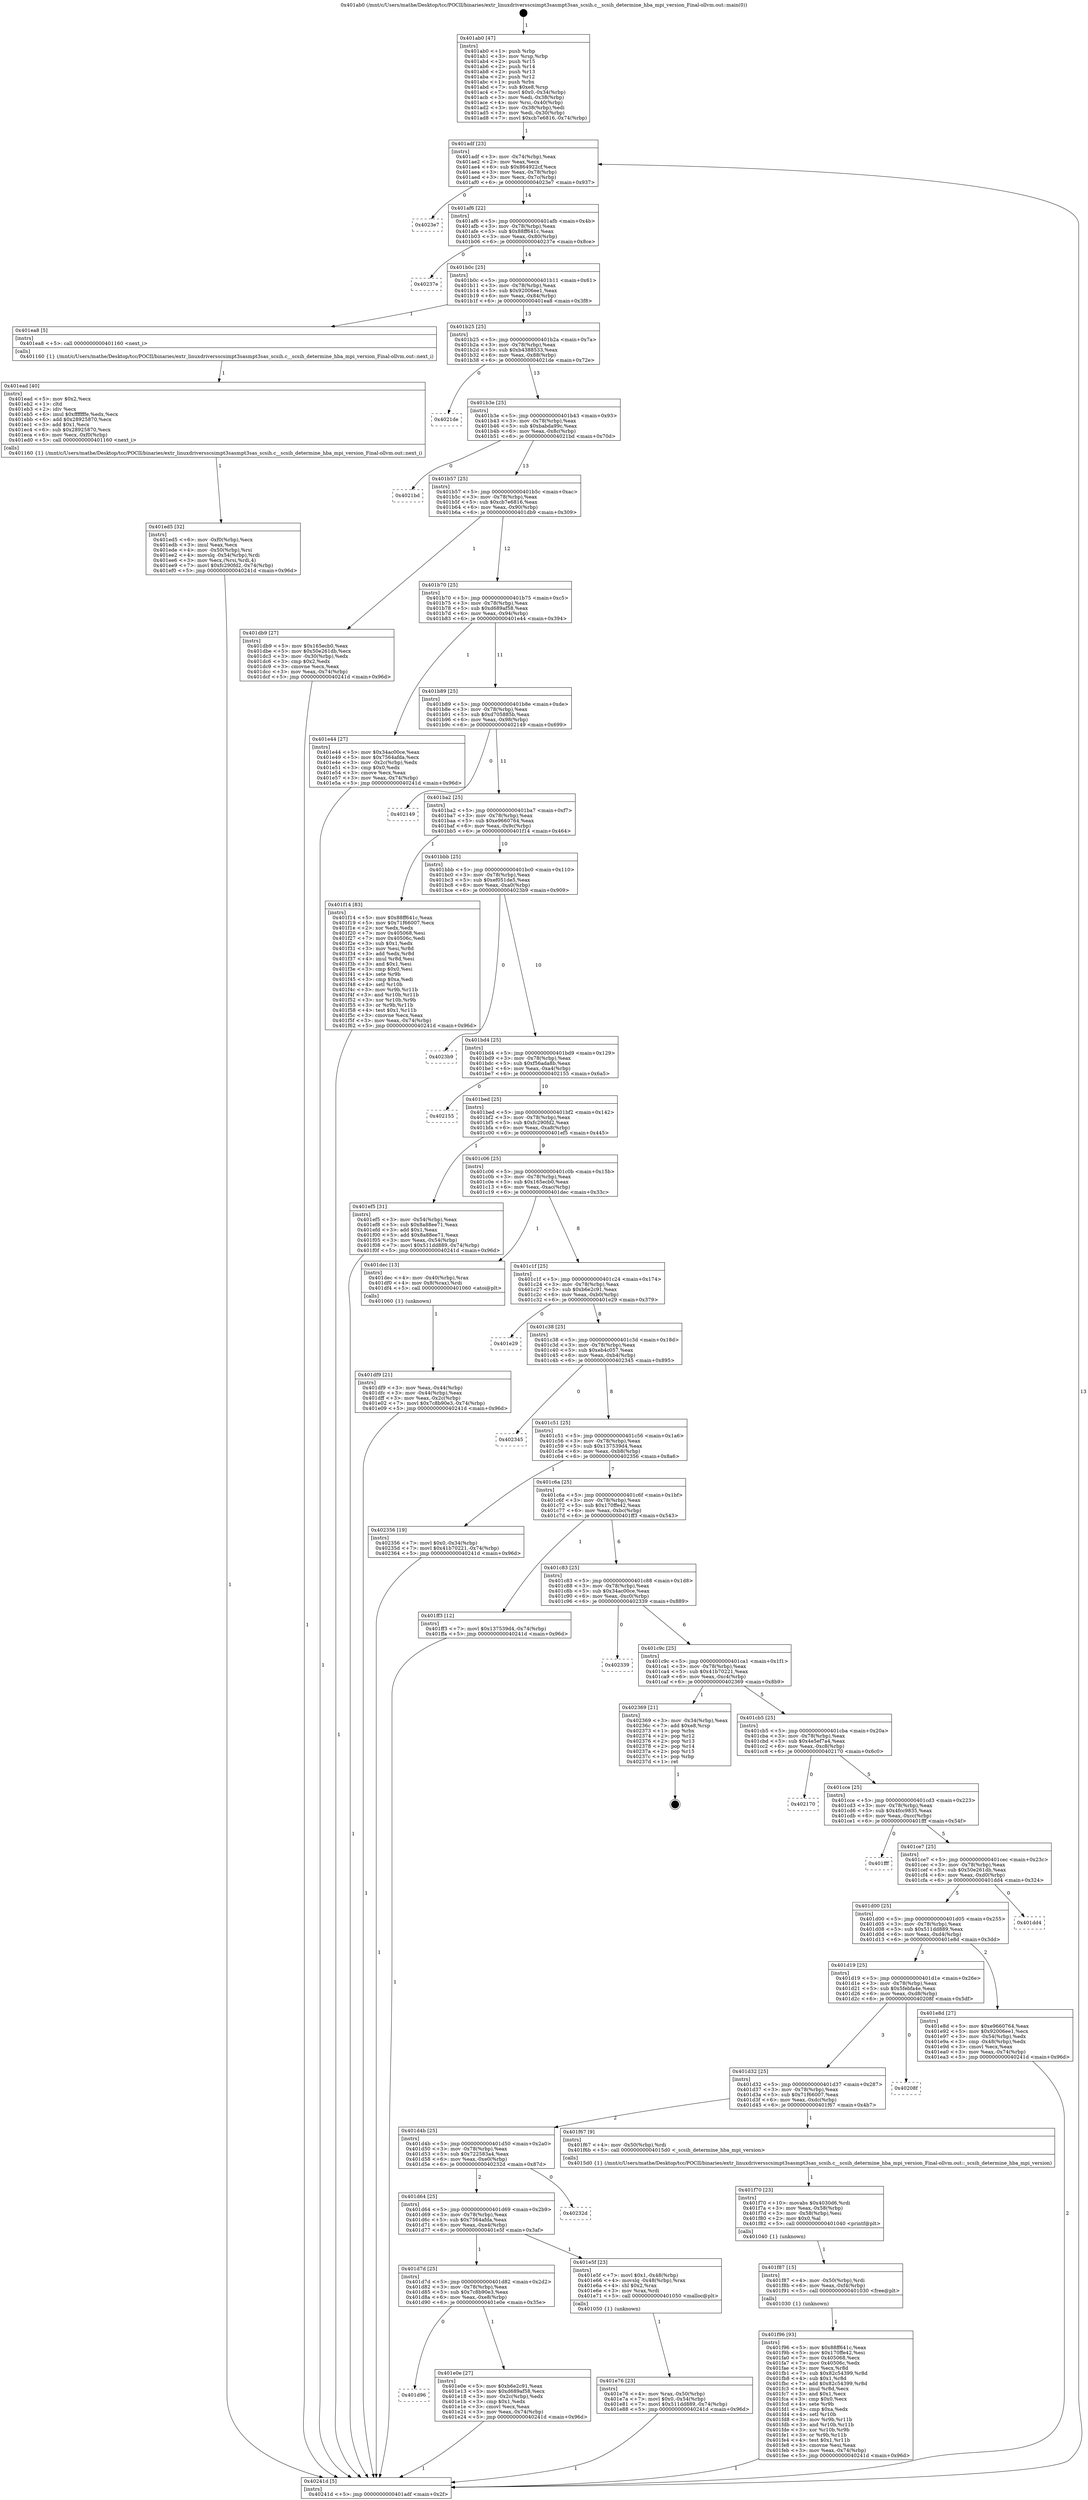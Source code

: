 digraph "0x401ab0" {
  label = "0x401ab0 (/mnt/c/Users/mathe/Desktop/tcc/POCII/binaries/extr_linuxdriversscsimpt3sasmpt3sas_scsih.c__scsih_determine_hba_mpi_version_Final-ollvm.out::main(0))"
  labelloc = "t"
  node[shape=record]

  Entry [label="",width=0.3,height=0.3,shape=circle,fillcolor=black,style=filled]
  "0x401adf" [label="{
     0x401adf [23]\l
     | [instrs]\l
     &nbsp;&nbsp;0x401adf \<+3\>: mov -0x74(%rbp),%eax\l
     &nbsp;&nbsp;0x401ae2 \<+2\>: mov %eax,%ecx\l
     &nbsp;&nbsp;0x401ae4 \<+6\>: sub $0x864922cf,%ecx\l
     &nbsp;&nbsp;0x401aea \<+3\>: mov %eax,-0x78(%rbp)\l
     &nbsp;&nbsp;0x401aed \<+3\>: mov %ecx,-0x7c(%rbp)\l
     &nbsp;&nbsp;0x401af0 \<+6\>: je 00000000004023e7 \<main+0x937\>\l
  }"]
  "0x4023e7" [label="{
     0x4023e7\l
  }", style=dashed]
  "0x401af6" [label="{
     0x401af6 [22]\l
     | [instrs]\l
     &nbsp;&nbsp;0x401af6 \<+5\>: jmp 0000000000401afb \<main+0x4b\>\l
     &nbsp;&nbsp;0x401afb \<+3\>: mov -0x78(%rbp),%eax\l
     &nbsp;&nbsp;0x401afe \<+5\>: sub $0x88ff641c,%eax\l
     &nbsp;&nbsp;0x401b03 \<+3\>: mov %eax,-0x80(%rbp)\l
     &nbsp;&nbsp;0x401b06 \<+6\>: je 000000000040237e \<main+0x8ce\>\l
  }"]
  Exit [label="",width=0.3,height=0.3,shape=circle,fillcolor=black,style=filled,peripheries=2]
  "0x40237e" [label="{
     0x40237e\l
  }", style=dashed]
  "0x401b0c" [label="{
     0x401b0c [25]\l
     | [instrs]\l
     &nbsp;&nbsp;0x401b0c \<+5\>: jmp 0000000000401b11 \<main+0x61\>\l
     &nbsp;&nbsp;0x401b11 \<+3\>: mov -0x78(%rbp),%eax\l
     &nbsp;&nbsp;0x401b14 \<+5\>: sub $0x92006ee1,%eax\l
     &nbsp;&nbsp;0x401b19 \<+6\>: mov %eax,-0x84(%rbp)\l
     &nbsp;&nbsp;0x401b1f \<+6\>: je 0000000000401ea8 \<main+0x3f8\>\l
  }"]
  "0x401f96" [label="{
     0x401f96 [93]\l
     | [instrs]\l
     &nbsp;&nbsp;0x401f96 \<+5\>: mov $0x88ff641c,%eax\l
     &nbsp;&nbsp;0x401f9b \<+5\>: mov $0x170ffe42,%esi\l
     &nbsp;&nbsp;0x401fa0 \<+7\>: mov 0x405068,%ecx\l
     &nbsp;&nbsp;0x401fa7 \<+7\>: mov 0x40506c,%edx\l
     &nbsp;&nbsp;0x401fae \<+3\>: mov %ecx,%r8d\l
     &nbsp;&nbsp;0x401fb1 \<+7\>: sub $0x82c54399,%r8d\l
     &nbsp;&nbsp;0x401fb8 \<+4\>: sub $0x1,%r8d\l
     &nbsp;&nbsp;0x401fbc \<+7\>: add $0x82c54399,%r8d\l
     &nbsp;&nbsp;0x401fc3 \<+4\>: imul %r8d,%ecx\l
     &nbsp;&nbsp;0x401fc7 \<+3\>: and $0x1,%ecx\l
     &nbsp;&nbsp;0x401fca \<+3\>: cmp $0x0,%ecx\l
     &nbsp;&nbsp;0x401fcd \<+4\>: sete %r9b\l
     &nbsp;&nbsp;0x401fd1 \<+3\>: cmp $0xa,%edx\l
     &nbsp;&nbsp;0x401fd4 \<+4\>: setl %r10b\l
     &nbsp;&nbsp;0x401fd8 \<+3\>: mov %r9b,%r11b\l
     &nbsp;&nbsp;0x401fdb \<+3\>: and %r10b,%r11b\l
     &nbsp;&nbsp;0x401fde \<+3\>: xor %r10b,%r9b\l
     &nbsp;&nbsp;0x401fe1 \<+3\>: or %r9b,%r11b\l
     &nbsp;&nbsp;0x401fe4 \<+4\>: test $0x1,%r11b\l
     &nbsp;&nbsp;0x401fe8 \<+3\>: cmovne %esi,%eax\l
     &nbsp;&nbsp;0x401feb \<+3\>: mov %eax,-0x74(%rbp)\l
     &nbsp;&nbsp;0x401fee \<+5\>: jmp 000000000040241d \<main+0x96d\>\l
  }"]
  "0x401ea8" [label="{
     0x401ea8 [5]\l
     | [instrs]\l
     &nbsp;&nbsp;0x401ea8 \<+5\>: call 0000000000401160 \<next_i\>\l
     | [calls]\l
     &nbsp;&nbsp;0x401160 \{1\} (/mnt/c/Users/mathe/Desktop/tcc/POCII/binaries/extr_linuxdriversscsimpt3sasmpt3sas_scsih.c__scsih_determine_hba_mpi_version_Final-ollvm.out::next_i)\l
  }"]
  "0x401b25" [label="{
     0x401b25 [25]\l
     | [instrs]\l
     &nbsp;&nbsp;0x401b25 \<+5\>: jmp 0000000000401b2a \<main+0x7a\>\l
     &nbsp;&nbsp;0x401b2a \<+3\>: mov -0x78(%rbp),%eax\l
     &nbsp;&nbsp;0x401b2d \<+5\>: sub $0xb4388533,%eax\l
     &nbsp;&nbsp;0x401b32 \<+6\>: mov %eax,-0x88(%rbp)\l
     &nbsp;&nbsp;0x401b38 \<+6\>: je 00000000004021de \<main+0x72e\>\l
  }"]
  "0x401f87" [label="{
     0x401f87 [15]\l
     | [instrs]\l
     &nbsp;&nbsp;0x401f87 \<+4\>: mov -0x50(%rbp),%rdi\l
     &nbsp;&nbsp;0x401f8b \<+6\>: mov %eax,-0xf4(%rbp)\l
     &nbsp;&nbsp;0x401f91 \<+5\>: call 0000000000401030 \<free@plt\>\l
     | [calls]\l
     &nbsp;&nbsp;0x401030 \{1\} (unknown)\l
  }"]
  "0x4021de" [label="{
     0x4021de\l
  }", style=dashed]
  "0x401b3e" [label="{
     0x401b3e [25]\l
     | [instrs]\l
     &nbsp;&nbsp;0x401b3e \<+5\>: jmp 0000000000401b43 \<main+0x93\>\l
     &nbsp;&nbsp;0x401b43 \<+3\>: mov -0x78(%rbp),%eax\l
     &nbsp;&nbsp;0x401b46 \<+5\>: sub $0xbabda99c,%eax\l
     &nbsp;&nbsp;0x401b4b \<+6\>: mov %eax,-0x8c(%rbp)\l
     &nbsp;&nbsp;0x401b51 \<+6\>: je 00000000004021bd \<main+0x70d\>\l
  }"]
  "0x401f70" [label="{
     0x401f70 [23]\l
     | [instrs]\l
     &nbsp;&nbsp;0x401f70 \<+10\>: movabs $0x4030d6,%rdi\l
     &nbsp;&nbsp;0x401f7a \<+3\>: mov %eax,-0x58(%rbp)\l
     &nbsp;&nbsp;0x401f7d \<+3\>: mov -0x58(%rbp),%esi\l
     &nbsp;&nbsp;0x401f80 \<+2\>: mov $0x0,%al\l
     &nbsp;&nbsp;0x401f82 \<+5\>: call 0000000000401040 \<printf@plt\>\l
     | [calls]\l
     &nbsp;&nbsp;0x401040 \{1\} (unknown)\l
  }"]
  "0x4021bd" [label="{
     0x4021bd\l
  }", style=dashed]
  "0x401b57" [label="{
     0x401b57 [25]\l
     | [instrs]\l
     &nbsp;&nbsp;0x401b57 \<+5\>: jmp 0000000000401b5c \<main+0xac\>\l
     &nbsp;&nbsp;0x401b5c \<+3\>: mov -0x78(%rbp),%eax\l
     &nbsp;&nbsp;0x401b5f \<+5\>: sub $0xcb7e6816,%eax\l
     &nbsp;&nbsp;0x401b64 \<+6\>: mov %eax,-0x90(%rbp)\l
     &nbsp;&nbsp;0x401b6a \<+6\>: je 0000000000401db9 \<main+0x309\>\l
  }"]
  "0x401ed5" [label="{
     0x401ed5 [32]\l
     | [instrs]\l
     &nbsp;&nbsp;0x401ed5 \<+6\>: mov -0xf0(%rbp),%ecx\l
     &nbsp;&nbsp;0x401edb \<+3\>: imul %eax,%ecx\l
     &nbsp;&nbsp;0x401ede \<+4\>: mov -0x50(%rbp),%rsi\l
     &nbsp;&nbsp;0x401ee2 \<+4\>: movslq -0x54(%rbp),%rdi\l
     &nbsp;&nbsp;0x401ee6 \<+3\>: mov %ecx,(%rsi,%rdi,4)\l
     &nbsp;&nbsp;0x401ee9 \<+7\>: movl $0xfc290fd2,-0x74(%rbp)\l
     &nbsp;&nbsp;0x401ef0 \<+5\>: jmp 000000000040241d \<main+0x96d\>\l
  }"]
  "0x401db9" [label="{
     0x401db9 [27]\l
     | [instrs]\l
     &nbsp;&nbsp;0x401db9 \<+5\>: mov $0x165ecb0,%eax\l
     &nbsp;&nbsp;0x401dbe \<+5\>: mov $0x50e261db,%ecx\l
     &nbsp;&nbsp;0x401dc3 \<+3\>: mov -0x30(%rbp),%edx\l
     &nbsp;&nbsp;0x401dc6 \<+3\>: cmp $0x2,%edx\l
     &nbsp;&nbsp;0x401dc9 \<+3\>: cmovne %ecx,%eax\l
     &nbsp;&nbsp;0x401dcc \<+3\>: mov %eax,-0x74(%rbp)\l
     &nbsp;&nbsp;0x401dcf \<+5\>: jmp 000000000040241d \<main+0x96d\>\l
  }"]
  "0x401b70" [label="{
     0x401b70 [25]\l
     | [instrs]\l
     &nbsp;&nbsp;0x401b70 \<+5\>: jmp 0000000000401b75 \<main+0xc5\>\l
     &nbsp;&nbsp;0x401b75 \<+3\>: mov -0x78(%rbp),%eax\l
     &nbsp;&nbsp;0x401b78 \<+5\>: sub $0xd689af58,%eax\l
     &nbsp;&nbsp;0x401b7d \<+6\>: mov %eax,-0x94(%rbp)\l
     &nbsp;&nbsp;0x401b83 \<+6\>: je 0000000000401e44 \<main+0x394\>\l
  }"]
  "0x40241d" [label="{
     0x40241d [5]\l
     | [instrs]\l
     &nbsp;&nbsp;0x40241d \<+5\>: jmp 0000000000401adf \<main+0x2f\>\l
  }"]
  "0x401ab0" [label="{
     0x401ab0 [47]\l
     | [instrs]\l
     &nbsp;&nbsp;0x401ab0 \<+1\>: push %rbp\l
     &nbsp;&nbsp;0x401ab1 \<+3\>: mov %rsp,%rbp\l
     &nbsp;&nbsp;0x401ab4 \<+2\>: push %r15\l
     &nbsp;&nbsp;0x401ab6 \<+2\>: push %r14\l
     &nbsp;&nbsp;0x401ab8 \<+2\>: push %r13\l
     &nbsp;&nbsp;0x401aba \<+2\>: push %r12\l
     &nbsp;&nbsp;0x401abc \<+1\>: push %rbx\l
     &nbsp;&nbsp;0x401abd \<+7\>: sub $0xe8,%rsp\l
     &nbsp;&nbsp;0x401ac4 \<+7\>: movl $0x0,-0x34(%rbp)\l
     &nbsp;&nbsp;0x401acb \<+3\>: mov %edi,-0x38(%rbp)\l
     &nbsp;&nbsp;0x401ace \<+4\>: mov %rsi,-0x40(%rbp)\l
     &nbsp;&nbsp;0x401ad2 \<+3\>: mov -0x38(%rbp),%edi\l
     &nbsp;&nbsp;0x401ad5 \<+3\>: mov %edi,-0x30(%rbp)\l
     &nbsp;&nbsp;0x401ad8 \<+7\>: movl $0xcb7e6816,-0x74(%rbp)\l
  }"]
  "0x401ead" [label="{
     0x401ead [40]\l
     | [instrs]\l
     &nbsp;&nbsp;0x401ead \<+5\>: mov $0x2,%ecx\l
     &nbsp;&nbsp;0x401eb2 \<+1\>: cltd\l
     &nbsp;&nbsp;0x401eb3 \<+2\>: idiv %ecx\l
     &nbsp;&nbsp;0x401eb5 \<+6\>: imul $0xfffffffe,%edx,%ecx\l
     &nbsp;&nbsp;0x401ebb \<+6\>: add $0x28925870,%ecx\l
     &nbsp;&nbsp;0x401ec1 \<+3\>: add $0x1,%ecx\l
     &nbsp;&nbsp;0x401ec4 \<+6\>: sub $0x28925870,%ecx\l
     &nbsp;&nbsp;0x401eca \<+6\>: mov %ecx,-0xf0(%rbp)\l
     &nbsp;&nbsp;0x401ed0 \<+5\>: call 0000000000401160 \<next_i\>\l
     | [calls]\l
     &nbsp;&nbsp;0x401160 \{1\} (/mnt/c/Users/mathe/Desktop/tcc/POCII/binaries/extr_linuxdriversscsimpt3sasmpt3sas_scsih.c__scsih_determine_hba_mpi_version_Final-ollvm.out::next_i)\l
  }"]
  "0x401e44" [label="{
     0x401e44 [27]\l
     | [instrs]\l
     &nbsp;&nbsp;0x401e44 \<+5\>: mov $0x34ac00ce,%eax\l
     &nbsp;&nbsp;0x401e49 \<+5\>: mov $0x7564afda,%ecx\l
     &nbsp;&nbsp;0x401e4e \<+3\>: mov -0x2c(%rbp),%edx\l
     &nbsp;&nbsp;0x401e51 \<+3\>: cmp $0x0,%edx\l
     &nbsp;&nbsp;0x401e54 \<+3\>: cmove %ecx,%eax\l
     &nbsp;&nbsp;0x401e57 \<+3\>: mov %eax,-0x74(%rbp)\l
     &nbsp;&nbsp;0x401e5a \<+5\>: jmp 000000000040241d \<main+0x96d\>\l
  }"]
  "0x401b89" [label="{
     0x401b89 [25]\l
     | [instrs]\l
     &nbsp;&nbsp;0x401b89 \<+5\>: jmp 0000000000401b8e \<main+0xde\>\l
     &nbsp;&nbsp;0x401b8e \<+3\>: mov -0x78(%rbp),%eax\l
     &nbsp;&nbsp;0x401b91 \<+5\>: sub $0xd705885b,%eax\l
     &nbsp;&nbsp;0x401b96 \<+6\>: mov %eax,-0x98(%rbp)\l
     &nbsp;&nbsp;0x401b9c \<+6\>: je 0000000000402149 \<main+0x699\>\l
  }"]
  "0x401e76" [label="{
     0x401e76 [23]\l
     | [instrs]\l
     &nbsp;&nbsp;0x401e76 \<+4\>: mov %rax,-0x50(%rbp)\l
     &nbsp;&nbsp;0x401e7a \<+7\>: movl $0x0,-0x54(%rbp)\l
     &nbsp;&nbsp;0x401e81 \<+7\>: movl $0x511dd889,-0x74(%rbp)\l
     &nbsp;&nbsp;0x401e88 \<+5\>: jmp 000000000040241d \<main+0x96d\>\l
  }"]
  "0x402149" [label="{
     0x402149\l
  }", style=dashed]
  "0x401ba2" [label="{
     0x401ba2 [25]\l
     | [instrs]\l
     &nbsp;&nbsp;0x401ba2 \<+5\>: jmp 0000000000401ba7 \<main+0xf7\>\l
     &nbsp;&nbsp;0x401ba7 \<+3\>: mov -0x78(%rbp),%eax\l
     &nbsp;&nbsp;0x401baa \<+5\>: sub $0xe9660764,%eax\l
     &nbsp;&nbsp;0x401baf \<+6\>: mov %eax,-0x9c(%rbp)\l
     &nbsp;&nbsp;0x401bb5 \<+6\>: je 0000000000401f14 \<main+0x464\>\l
  }"]
  "0x401d96" [label="{
     0x401d96\l
  }", style=dashed]
  "0x401f14" [label="{
     0x401f14 [83]\l
     | [instrs]\l
     &nbsp;&nbsp;0x401f14 \<+5\>: mov $0x88ff641c,%eax\l
     &nbsp;&nbsp;0x401f19 \<+5\>: mov $0x71f66007,%ecx\l
     &nbsp;&nbsp;0x401f1e \<+2\>: xor %edx,%edx\l
     &nbsp;&nbsp;0x401f20 \<+7\>: mov 0x405068,%esi\l
     &nbsp;&nbsp;0x401f27 \<+7\>: mov 0x40506c,%edi\l
     &nbsp;&nbsp;0x401f2e \<+3\>: sub $0x1,%edx\l
     &nbsp;&nbsp;0x401f31 \<+3\>: mov %esi,%r8d\l
     &nbsp;&nbsp;0x401f34 \<+3\>: add %edx,%r8d\l
     &nbsp;&nbsp;0x401f37 \<+4\>: imul %r8d,%esi\l
     &nbsp;&nbsp;0x401f3b \<+3\>: and $0x1,%esi\l
     &nbsp;&nbsp;0x401f3e \<+3\>: cmp $0x0,%esi\l
     &nbsp;&nbsp;0x401f41 \<+4\>: sete %r9b\l
     &nbsp;&nbsp;0x401f45 \<+3\>: cmp $0xa,%edi\l
     &nbsp;&nbsp;0x401f48 \<+4\>: setl %r10b\l
     &nbsp;&nbsp;0x401f4c \<+3\>: mov %r9b,%r11b\l
     &nbsp;&nbsp;0x401f4f \<+3\>: and %r10b,%r11b\l
     &nbsp;&nbsp;0x401f52 \<+3\>: xor %r10b,%r9b\l
     &nbsp;&nbsp;0x401f55 \<+3\>: or %r9b,%r11b\l
     &nbsp;&nbsp;0x401f58 \<+4\>: test $0x1,%r11b\l
     &nbsp;&nbsp;0x401f5c \<+3\>: cmovne %ecx,%eax\l
     &nbsp;&nbsp;0x401f5f \<+3\>: mov %eax,-0x74(%rbp)\l
     &nbsp;&nbsp;0x401f62 \<+5\>: jmp 000000000040241d \<main+0x96d\>\l
  }"]
  "0x401bbb" [label="{
     0x401bbb [25]\l
     | [instrs]\l
     &nbsp;&nbsp;0x401bbb \<+5\>: jmp 0000000000401bc0 \<main+0x110\>\l
     &nbsp;&nbsp;0x401bc0 \<+3\>: mov -0x78(%rbp),%eax\l
     &nbsp;&nbsp;0x401bc3 \<+5\>: sub $0xef051de5,%eax\l
     &nbsp;&nbsp;0x401bc8 \<+6\>: mov %eax,-0xa0(%rbp)\l
     &nbsp;&nbsp;0x401bce \<+6\>: je 00000000004023b9 \<main+0x909\>\l
  }"]
  "0x401e0e" [label="{
     0x401e0e [27]\l
     | [instrs]\l
     &nbsp;&nbsp;0x401e0e \<+5\>: mov $0xb6e2c91,%eax\l
     &nbsp;&nbsp;0x401e13 \<+5\>: mov $0xd689af58,%ecx\l
     &nbsp;&nbsp;0x401e18 \<+3\>: mov -0x2c(%rbp),%edx\l
     &nbsp;&nbsp;0x401e1b \<+3\>: cmp $0x1,%edx\l
     &nbsp;&nbsp;0x401e1e \<+3\>: cmovl %ecx,%eax\l
     &nbsp;&nbsp;0x401e21 \<+3\>: mov %eax,-0x74(%rbp)\l
     &nbsp;&nbsp;0x401e24 \<+5\>: jmp 000000000040241d \<main+0x96d\>\l
  }"]
  "0x4023b9" [label="{
     0x4023b9\l
  }", style=dashed]
  "0x401bd4" [label="{
     0x401bd4 [25]\l
     | [instrs]\l
     &nbsp;&nbsp;0x401bd4 \<+5\>: jmp 0000000000401bd9 \<main+0x129\>\l
     &nbsp;&nbsp;0x401bd9 \<+3\>: mov -0x78(%rbp),%eax\l
     &nbsp;&nbsp;0x401bdc \<+5\>: sub $0xf56ada8b,%eax\l
     &nbsp;&nbsp;0x401be1 \<+6\>: mov %eax,-0xa4(%rbp)\l
     &nbsp;&nbsp;0x401be7 \<+6\>: je 0000000000402155 \<main+0x6a5\>\l
  }"]
  "0x401d7d" [label="{
     0x401d7d [25]\l
     | [instrs]\l
     &nbsp;&nbsp;0x401d7d \<+5\>: jmp 0000000000401d82 \<main+0x2d2\>\l
     &nbsp;&nbsp;0x401d82 \<+3\>: mov -0x78(%rbp),%eax\l
     &nbsp;&nbsp;0x401d85 \<+5\>: sub $0x7c8b90e3,%eax\l
     &nbsp;&nbsp;0x401d8a \<+6\>: mov %eax,-0xe8(%rbp)\l
     &nbsp;&nbsp;0x401d90 \<+6\>: je 0000000000401e0e \<main+0x35e\>\l
  }"]
  "0x402155" [label="{
     0x402155\l
  }", style=dashed]
  "0x401bed" [label="{
     0x401bed [25]\l
     | [instrs]\l
     &nbsp;&nbsp;0x401bed \<+5\>: jmp 0000000000401bf2 \<main+0x142\>\l
     &nbsp;&nbsp;0x401bf2 \<+3\>: mov -0x78(%rbp),%eax\l
     &nbsp;&nbsp;0x401bf5 \<+5\>: sub $0xfc290fd2,%eax\l
     &nbsp;&nbsp;0x401bfa \<+6\>: mov %eax,-0xa8(%rbp)\l
     &nbsp;&nbsp;0x401c00 \<+6\>: je 0000000000401ef5 \<main+0x445\>\l
  }"]
  "0x401e5f" [label="{
     0x401e5f [23]\l
     | [instrs]\l
     &nbsp;&nbsp;0x401e5f \<+7\>: movl $0x1,-0x48(%rbp)\l
     &nbsp;&nbsp;0x401e66 \<+4\>: movslq -0x48(%rbp),%rax\l
     &nbsp;&nbsp;0x401e6a \<+4\>: shl $0x2,%rax\l
     &nbsp;&nbsp;0x401e6e \<+3\>: mov %rax,%rdi\l
     &nbsp;&nbsp;0x401e71 \<+5\>: call 0000000000401050 \<malloc@plt\>\l
     | [calls]\l
     &nbsp;&nbsp;0x401050 \{1\} (unknown)\l
  }"]
  "0x401ef5" [label="{
     0x401ef5 [31]\l
     | [instrs]\l
     &nbsp;&nbsp;0x401ef5 \<+3\>: mov -0x54(%rbp),%eax\l
     &nbsp;&nbsp;0x401ef8 \<+5\>: sub $0x8a88ee71,%eax\l
     &nbsp;&nbsp;0x401efd \<+3\>: add $0x1,%eax\l
     &nbsp;&nbsp;0x401f00 \<+5\>: add $0x8a88ee71,%eax\l
     &nbsp;&nbsp;0x401f05 \<+3\>: mov %eax,-0x54(%rbp)\l
     &nbsp;&nbsp;0x401f08 \<+7\>: movl $0x511dd889,-0x74(%rbp)\l
     &nbsp;&nbsp;0x401f0f \<+5\>: jmp 000000000040241d \<main+0x96d\>\l
  }"]
  "0x401c06" [label="{
     0x401c06 [25]\l
     | [instrs]\l
     &nbsp;&nbsp;0x401c06 \<+5\>: jmp 0000000000401c0b \<main+0x15b\>\l
     &nbsp;&nbsp;0x401c0b \<+3\>: mov -0x78(%rbp),%eax\l
     &nbsp;&nbsp;0x401c0e \<+5\>: sub $0x165ecb0,%eax\l
     &nbsp;&nbsp;0x401c13 \<+6\>: mov %eax,-0xac(%rbp)\l
     &nbsp;&nbsp;0x401c19 \<+6\>: je 0000000000401dec \<main+0x33c\>\l
  }"]
  "0x401d64" [label="{
     0x401d64 [25]\l
     | [instrs]\l
     &nbsp;&nbsp;0x401d64 \<+5\>: jmp 0000000000401d69 \<main+0x2b9\>\l
     &nbsp;&nbsp;0x401d69 \<+3\>: mov -0x78(%rbp),%eax\l
     &nbsp;&nbsp;0x401d6c \<+5\>: sub $0x7564afda,%eax\l
     &nbsp;&nbsp;0x401d71 \<+6\>: mov %eax,-0xe4(%rbp)\l
     &nbsp;&nbsp;0x401d77 \<+6\>: je 0000000000401e5f \<main+0x3af\>\l
  }"]
  "0x401dec" [label="{
     0x401dec [13]\l
     | [instrs]\l
     &nbsp;&nbsp;0x401dec \<+4\>: mov -0x40(%rbp),%rax\l
     &nbsp;&nbsp;0x401df0 \<+4\>: mov 0x8(%rax),%rdi\l
     &nbsp;&nbsp;0x401df4 \<+5\>: call 0000000000401060 \<atoi@plt\>\l
     | [calls]\l
     &nbsp;&nbsp;0x401060 \{1\} (unknown)\l
  }"]
  "0x401c1f" [label="{
     0x401c1f [25]\l
     | [instrs]\l
     &nbsp;&nbsp;0x401c1f \<+5\>: jmp 0000000000401c24 \<main+0x174\>\l
     &nbsp;&nbsp;0x401c24 \<+3\>: mov -0x78(%rbp),%eax\l
     &nbsp;&nbsp;0x401c27 \<+5\>: sub $0xb6e2c91,%eax\l
     &nbsp;&nbsp;0x401c2c \<+6\>: mov %eax,-0xb0(%rbp)\l
     &nbsp;&nbsp;0x401c32 \<+6\>: je 0000000000401e29 \<main+0x379\>\l
  }"]
  "0x401df9" [label="{
     0x401df9 [21]\l
     | [instrs]\l
     &nbsp;&nbsp;0x401df9 \<+3\>: mov %eax,-0x44(%rbp)\l
     &nbsp;&nbsp;0x401dfc \<+3\>: mov -0x44(%rbp),%eax\l
     &nbsp;&nbsp;0x401dff \<+3\>: mov %eax,-0x2c(%rbp)\l
     &nbsp;&nbsp;0x401e02 \<+7\>: movl $0x7c8b90e3,-0x74(%rbp)\l
     &nbsp;&nbsp;0x401e09 \<+5\>: jmp 000000000040241d \<main+0x96d\>\l
  }"]
  "0x40232d" [label="{
     0x40232d\l
  }", style=dashed]
  "0x401e29" [label="{
     0x401e29\l
  }", style=dashed]
  "0x401c38" [label="{
     0x401c38 [25]\l
     | [instrs]\l
     &nbsp;&nbsp;0x401c38 \<+5\>: jmp 0000000000401c3d \<main+0x18d\>\l
     &nbsp;&nbsp;0x401c3d \<+3\>: mov -0x78(%rbp),%eax\l
     &nbsp;&nbsp;0x401c40 \<+5\>: sub $0xeb4c057,%eax\l
     &nbsp;&nbsp;0x401c45 \<+6\>: mov %eax,-0xb4(%rbp)\l
     &nbsp;&nbsp;0x401c4b \<+6\>: je 0000000000402345 \<main+0x895\>\l
  }"]
  "0x401d4b" [label="{
     0x401d4b [25]\l
     | [instrs]\l
     &nbsp;&nbsp;0x401d4b \<+5\>: jmp 0000000000401d50 \<main+0x2a0\>\l
     &nbsp;&nbsp;0x401d50 \<+3\>: mov -0x78(%rbp),%eax\l
     &nbsp;&nbsp;0x401d53 \<+5\>: sub $0x722583a4,%eax\l
     &nbsp;&nbsp;0x401d58 \<+6\>: mov %eax,-0xe0(%rbp)\l
     &nbsp;&nbsp;0x401d5e \<+6\>: je 000000000040232d \<main+0x87d\>\l
  }"]
  "0x402345" [label="{
     0x402345\l
  }", style=dashed]
  "0x401c51" [label="{
     0x401c51 [25]\l
     | [instrs]\l
     &nbsp;&nbsp;0x401c51 \<+5\>: jmp 0000000000401c56 \<main+0x1a6\>\l
     &nbsp;&nbsp;0x401c56 \<+3\>: mov -0x78(%rbp),%eax\l
     &nbsp;&nbsp;0x401c59 \<+5\>: sub $0x137539d4,%eax\l
     &nbsp;&nbsp;0x401c5e \<+6\>: mov %eax,-0xb8(%rbp)\l
     &nbsp;&nbsp;0x401c64 \<+6\>: je 0000000000402356 \<main+0x8a6\>\l
  }"]
  "0x401f67" [label="{
     0x401f67 [9]\l
     | [instrs]\l
     &nbsp;&nbsp;0x401f67 \<+4\>: mov -0x50(%rbp),%rdi\l
     &nbsp;&nbsp;0x401f6b \<+5\>: call 00000000004015d0 \<_scsih_determine_hba_mpi_version\>\l
     | [calls]\l
     &nbsp;&nbsp;0x4015d0 \{1\} (/mnt/c/Users/mathe/Desktop/tcc/POCII/binaries/extr_linuxdriversscsimpt3sasmpt3sas_scsih.c__scsih_determine_hba_mpi_version_Final-ollvm.out::_scsih_determine_hba_mpi_version)\l
  }"]
  "0x402356" [label="{
     0x402356 [19]\l
     | [instrs]\l
     &nbsp;&nbsp;0x402356 \<+7\>: movl $0x0,-0x34(%rbp)\l
     &nbsp;&nbsp;0x40235d \<+7\>: movl $0x41b70221,-0x74(%rbp)\l
     &nbsp;&nbsp;0x402364 \<+5\>: jmp 000000000040241d \<main+0x96d\>\l
  }"]
  "0x401c6a" [label="{
     0x401c6a [25]\l
     | [instrs]\l
     &nbsp;&nbsp;0x401c6a \<+5\>: jmp 0000000000401c6f \<main+0x1bf\>\l
     &nbsp;&nbsp;0x401c6f \<+3\>: mov -0x78(%rbp),%eax\l
     &nbsp;&nbsp;0x401c72 \<+5\>: sub $0x170ffe42,%eax\l
     &nbsp;&nbsp;0x401c77 \<+6\>: mov %eax,-0xbc(%rbp)\l
     &nbsp;&nbsp;0x401c7d \<+6\>: je 0000000000401ff3 \<main+0x543\>\l
  }"]
  "0x401d32" [label="{
     0x401d32 [25]\l
     | [instrs]\l
     &nbsp;&nbsp;0x401d32 \<+5\>: jmp 0000000000401d37 \<main+0x287\>\l
     &nbsp;&nbsp;0x401d37 \<+3\>: mov -0x78(%rbp),%eax\l
     &nbsp;&nbsp;0x401d3a \<+5\>: sub $0x71f66007,%eax\l
     &nbsp;&nbsp;0x401d3f \<+6\>: mov %eax,-0xdc(%rbp)\l
     &nbsp;&nbsp;0x401d45 \<+6\>: je 0000000000401f67 \<main+0x4b7\>\l
  }"]
  "0x401ff3" [label="{
     0x401ff3 [12]\l
     | [instrs]\l
     &nbsp;&nbsp;0x401ff3 \<+7\>: movl $0x137539d4,-0x74(%rbp)\l
     &nbsp;&nbsp;0x401ffa \<+5\>: jmp 000000000040241d \<main+0x96d\>\l
  }"]
  "0x401c83" [label="{
     0x401c83 [25]\l
     | [instrs]\l
     &nbsp;&nbsp;0x401c83 \<+5\>: jmp 0000000000401c88 \<main+0x1d8\>\l
     &nbsp;&nbsp;0x401c88 \<+3\>: mov -0x78(%rbp),%eax\l
     &nbsp;&nbsp;0x401c8b \<+5\>: sub $0x34ac00ce,%eax\l
     &nbsp;&nbsp;0x401c90 \<+6\>: mov %eax,-0xc0(%rbp)\l
     &nbsp;&nbsp;0x401c96 \<+6\>: je 0000000000402339 \<main+0x889\>\l
  }"]
  "0x40208f" [label="{
     0x40208f\l
  }", style=dashed]
  "0x402339" [label="{
     0x402339\l
  }", style=dashed]
  "0x401c9c" [label="{
     0x401c9c [25]\l
     | [instrs]\l
     &nbsp;&nbsp;0x401c9c \<+5\>: jmp 0000000000401ca1 \<main+0x1f1\>\l
     &nbsp;&nbsp;0x401ca1 \<+3\>: mov -0x78(%rbp),%eax\l
     &nbsp;&nbsp;0x401ca4 \<+5\>: sub $0x41b70221,%eax\l
     &nbsp;&nbsp;0x401ca9 \<+6\>: mov %eax,-0xc4(%rbp)\l
     &nbsp;&nbsp;0x401caf \<+6\>: je 0000000000402369 \<main+0x8b9\>\l
  }"]
  "0x401d19" [label="{
     0x401d19 [25]\l
     | [instrs]\l
     &nbsp;&nbsp;0x401d19 \<+5\>: jmp 0000000000401d1e \<main+0x26e\>\l
     &nbsp;&nbsp;0x401d1e \<+3\>: mov -0x78(%rbp),%eax\l
     &nbsp;&nbsp;0x401d21 \<+5\>: sub $0x5febfa4e,%eax\l
     &nbsp;&nbsp;0x401d26 \<+6\>: mov %eax,-0xd8(%rbp)\l
     &nbsp;&nbsp;0x401d2c \<+6\>: je 000000000040208f \<main+0x5df\>\l
  }"]
  "0x402369" [label="{
     0x402369 [21]\l
     | [instrs]\l
     &nbsp;&nbsp;0x402369 \<+3\>: mov -0x34(%rbp),%eax\l
     &nbsp;&nbsp;0x40236c \<+7\>: add $0xe8,%rsp\l
     &nbsp;&nbsp;0x402373 \<+1\>: pop %rbx\l
     &nbsp;&nbsp;0x402374 \<+2\>: pop %r12\l
     &nbsp;&nbsp;0x402376 \<+2\>: pop %r13\l
     &nbsp;&nbsp;0x402378 \<+2\>: pop %r14\l
     &nbsp;&nbsp;0x40237a \<+2\>: pop %r15\l
     &nbsp;&nbsp;0x40237c \<+1\>: pop %rbp\l
     &nbsp;&nbsp;0x40237d \<+1\>: ret\l
  }"]
  "0x401cb5" [label="{
     0x401cb5 [25]\l
     | [instrs]\l
     &nbsp;&nbsp;0x401cb5 \<+5\>: jmp 0000000000401cba \<main+0x20a\>\l
     &nbsp;&nbsp;0x401cba \<+3\>: mov -0x78(%rbp),%eax\l
     &nbsp;&nbsp;0x401cbd \<+5\>: sub $0x4e5ef7a4,%eax\l
     &nbsp;&nbsp;0x401cc2 \<+6\>: mov %eax,-0xc8(%rbp)\l
     &nbsp;&nbsp;0x401cc8 \<+6\>: je 0000000000402170 \<main+0x6c0\>\l
  }"]
  "0x401e8d" [label="{
     0x401e8d [27]\l
     | [instrs]\l
     &nbsp;&nbsp;0x401e8d \<+5\>: mov $0xe9660764,%eax\l
     &nbsp;&nbsp;0x401e92 \<+5\>: mov $0x92006ee1,%ecx\l
     &nbsp;&nbsp;0x401e97 \<+3\>: mov -0x54(%rbp),%edx\l
     &nbsp;&nbsp;0x401e9a \<+3\>: cmp -0x48(%rbp),%edx\l
     &nbsp;&nbsp;0x401e9d \<+3\>: cmovl %ecx,%eax\l
     &nbsp;&nbsp;0x401ea0 \<+3\>: mov %eax,-0x74(%rbp)\l
     &nbsp;&nbsp;0x401ea3 \<+5\>: jmp 000000000040241d \<main+0x96d\>\l
  }"]
  "0x402170" [label="{
     0x402170\l
  }", style=dashed]
  "0x401cce" [label="{
     0x401cce [25]\l
     | [instrs]\l
     &nbsp;&nbsp;0x401cce \<+5\>: jmp 0000000000401cd3 \<main+0x223\>\l
     &nbsp;&nbsp;0x401cd3 \<+3\>: mov -0x78(%rbp),%eax\l
     &nbsp;&nbsp;0x401cd6 \<+5\>: sub $0x4fcc9835,%eax\l
     &nbsp;&nbsp;0x401cdb \<+6\>: mov %eax,-0xcc(%rbp)\l
     &nbsp;&nbsp;0x401ce1 \<+6\>: je 0000000000401fff \<main+0x54f\>\l
  }"]
  "0x401d00" [label="{
     0x401d00 [25]\l
     | [instrs]\l
     &nbsp;&nbsp;0x401d00 \<+5\>: jmp 0000000000401d05 \<main+0x255\>\l
     &nbsp;&nbsp;0x401d05 \<+3\>: mov -0x78(%rbp),%eax\l
     &nbsp;&nbsp;0x401d08 \<+5\>: sub $0x511dd889,%eax\l
     &nbsp;&nbsp;0x401d0d \<+6\>: mov %eax,-0xd4(%rbp)\l
     &nbsp;&nbsp;0x401d13 \<+6\>: je 0000000000401e8d \<main+0x3dd\>\l
  }"]
  "0x401fff" [label="{
     0x401fff\l
  }", style=dashed]
  "0x401ce7" [label="{
     0x401ce7 [25]\l
     | [instrs]\l
     &nbsp;&nbsp;0x401ce7 \<+5\>: jmp 0000000000401cec \<main+0x23c\>\l
     &nbsp;&nbsp;0x401cec \<+3\>: mov -0x78(%rbp),%eax\l
     &nbsp;&nbsp;0x401cef \<+5\>: sub $0x50e261db,%eax\l
     &nbsp;&nbsp;0x401cf4 \<+6\>: mov %eax,-0xd0(%rbp)\l
     &nbsp;&nbsp;0x401cfa \<+6\>: je 0000000000401dd4 \<main+0x324\>\l
  }"]
  "0x401dd4" [label="{
     0x401dd4\l
  }", style=dashed]
  Entry -> "0x401ab0" [label=" 1"]
  "0x401adf" -> "0x4023e7" [label=" 0"]
  "0x401adf" -> "0x401af6" [label=" 14"]
  "0x402369" -> Exit [label=" 1"]
  "0x401af6" -> "0x40237e" [label=" 0"]
  "0x401af6" -> "0x401b0c" [label=" 14"]
  "0x402356" -> "0x40241d" [label=" 1"]
  "0x401b0c" -> "0x401ea8" [label=" 1"]
  "0x401b0c" -> "0x401b25" [label=" 13"]
  "0x401ff3" -> "0x40241d" [label=" 1"]
  "0x401b25" -> "0x4021de" [label=" 0"]
  "0x401b25" -> "0x401b3e" [label=" 13"]
  "0x401f96" -> "0x40241d" [label=" 1"]
  "0x401b3e" -> "0x4021bd" [label=" 0"]
  "0x401b3e" -> "0x401b57" [label=" 13"]
  "0x401f87" -> "0x401f96" [label=" 1"]
  "0x401b57" -> "0x401db9" [label=" 1"]
  "0x401b57" -> "0x401b70" [label=" 12"]
  "0x401db9" -> "0x40241d" [label=" 1"]
  "0x401ab0" -> "0x401adf" [label=" 1"]
  "0x40241d" -> "0x401adf" [label=" 13"]
  "0x401f70" -> "0x401f87" [label=" 1"]
  "0x401b70" -> "0x401e44" [label=" 1"]
  "0x401b70" -> "0x401b89" [label=" 11"]
  "0x401f67" -> "0x401f70" [label=" 1"]
  "0x401b89" -> "0x402149" [label=" 0"]
  "0x401b89" -> "0x401ba2" [label=" 11"]
  "0x401f14" -> "0x40241d" [label=" 1"]
  "0x401ba2" -> "0x401f14" [label=" 1"]
  "0x401ba2" -> "0x401bbb" [label=" 10"]
  "0x401ef5" -> "0x40241d" [label=" 1"]
  "0x401bbb" -> "0x4023b9" [label=" 0"]
  "0x401bbb" -> "0x401bd4" [label=" 10"]
  "0x401ed5" -> "0x40241d" [label=" 1"]
  "0x401bd4" -> "0x402155" [label=" 0"]
  "0x401bd4" -> "0x401bed" [label=" 10"]
  "0x401ea8" -> "0x401ead" [label=" 1"]
  "0x401bed" -> "0x401ef5" [label=" 1"]
  "0x401bed" -> "0x401c06" [label=" 9"]
  "0x401e8d" -> "0x40241d" [label=" 2"]
  "0x401c06" -> "0x401dec" [label=" 1"]
  "0x401c06" -> "0x401c1f" [label=" 8"]
  "0x401dec" -> "0x401df9" [label=" 1"]
  "0x401df9" -> "0x40241d" [label=" 1"]
  "0x401e5f" -> "0x401e76" [label=" 1"]
  "0x401c1f" -> "0x401e29" [label=" 0"]
  "0x401c1f" -> "0x401c38" [label=" 8"]
  "0x401e44" -> "0x40241d" [label=" 1"]
  "0x401c38" -> "0x402345" [label=" 0"]
  "0x401c38" -> "0x401c51" [label=" 8"]
  "0x401d7d" -> "0x401d96" [label=" 0"]
  "0x401c51" -> "0x402356" [label=" 1"]
  "0x401c51" -> "0x401c6a" [label=" 7"]
  "0x401d7d" -> "0x401e0e" [label=" 1"]
  "0x401c6a" -> "0x401ff3" [label=" 1"]
  "0x401c6a" -> "0x401c83" [label=" 6"]
  "0x401d64" -> "0x401d7d" [label=" 1"]
  "0x401c83" -> "0x402339" [label=" 0"]
  "0x401c83" -> "0x401c9c" [label=" 6"]
  "0x401d64" -> "0x401e5f" [label=" 1"]
  "0x401c9c" -> "0x402369" [label=" 1"]
  "0x401c9c" -> "0x401cb5" [label=" 5"]
  "0x401d4b" -> "0x401d64" [label=" 2"]
  "0x401cb5" -> "0x402170" [label=" 0"]
  "0x401cb5" -> "0x401cce" [label=" 5"]
  "0x401d4b" -> "0x40232d" [label=" 0"]
  "0x401cce" -> "0x401fff" [label=" 0"]
  "0x401cce" -> "0x401ce7" [label=" 5"]
  "0x401d32" -> "0x401d4b" [label=" 2"]
  "0x401ce7" -> "0x401dd4" [label=" 0"]
  "0x401ce7" -> "0x401d00" [label=" 5"]
  "0x401e0e" -> "0x40241d" [label=" 1"]
  "0x401d00" -> "0x401e8d" [label=" 2"]
  "0x401d00" -> "0x401d19" [label=" 3"]
  "0x401e76" -> "0x40241d" [label=" 1"]
  "0x401d19" -> "0x40208f" [label=" 0"]
  "0x401d19" -> "0x401d32" [label=" 3"]
  "0x401ead" -> "0x401ed5" [label=" 1"]
  "0x401d32" -> "0x401f67" [label=" 1"]
}
